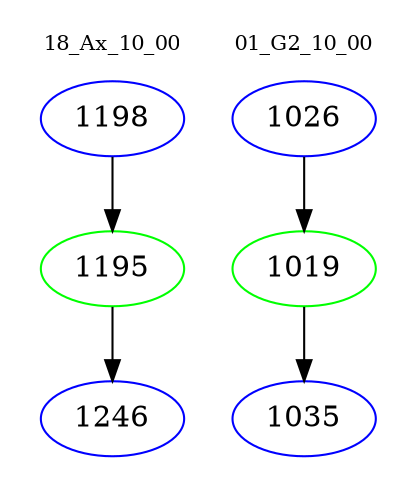digraph{
subgraph cluster_0 {
color = white
label = "18_Ax_10_00";
fontsize=10;
T0_1198 [label="1198", color="blue"]
T0_1198 -> T0_1195 [color="black"]
T0_1195 [label="1195", color="green"]
T0_1195 -> T0_1246 [color="black"]
T0_1246 [label="1246", color="blue"]
}
subgraph cluster_1 {
color = white
label = "01_G2_10_00";
fontsize=10;
T1_1026 [label="1026", color="blue"]
T1_1026 -> T1_1019 [color="black"]
T1_1019 [label="1019", color="green"]
T1_1019 -> T1_1035 [color="black"]
T1_1035 [label="1035", color="blue"]
}
}
